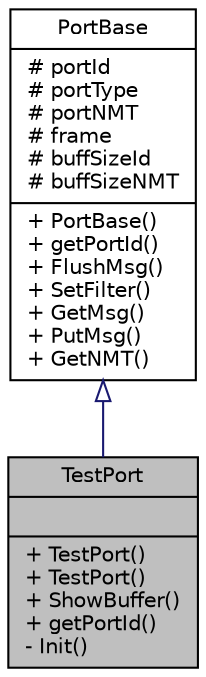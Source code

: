 digraph "TestPort"
{
  bgcolor="transparent";
  edge [fontname="Helvetica",fontsize="10",labelfontname="Helvetica",labelfontsize="10"];
  node [fontname="Helvetica",fontsize="10",shape=record];
  Node1 [label="{TestPort\n||+ TestPort()\l+ TestPort()\l+ ShowBuffer()\l+ getPortId()\l- Init()\l}",height=0.2,width=0.4,color="black", fillcolor="grey75", style="filled", fontcolor="black"];
  Node2 -> Node1 [dir="back",color="midnightblue",fontsize="10",style="solid",arrowtail="onormal",fontname="Helvetica"];
  Node2 [label="{PortBase\n|# portId\l# portType\l# portNMT\l# frame\l# buffSizeId\l# buffSizeNMT\l|+ PortBase()\l+ getPortId()\l+ FlushMsg()\l+ SetFilter()\l+ GetMsg()\l+ PutMsg()\l+ GetNMT()\l}",height=0.2,width=0.4,color="black",URL="$classPortBase.html"];
}
